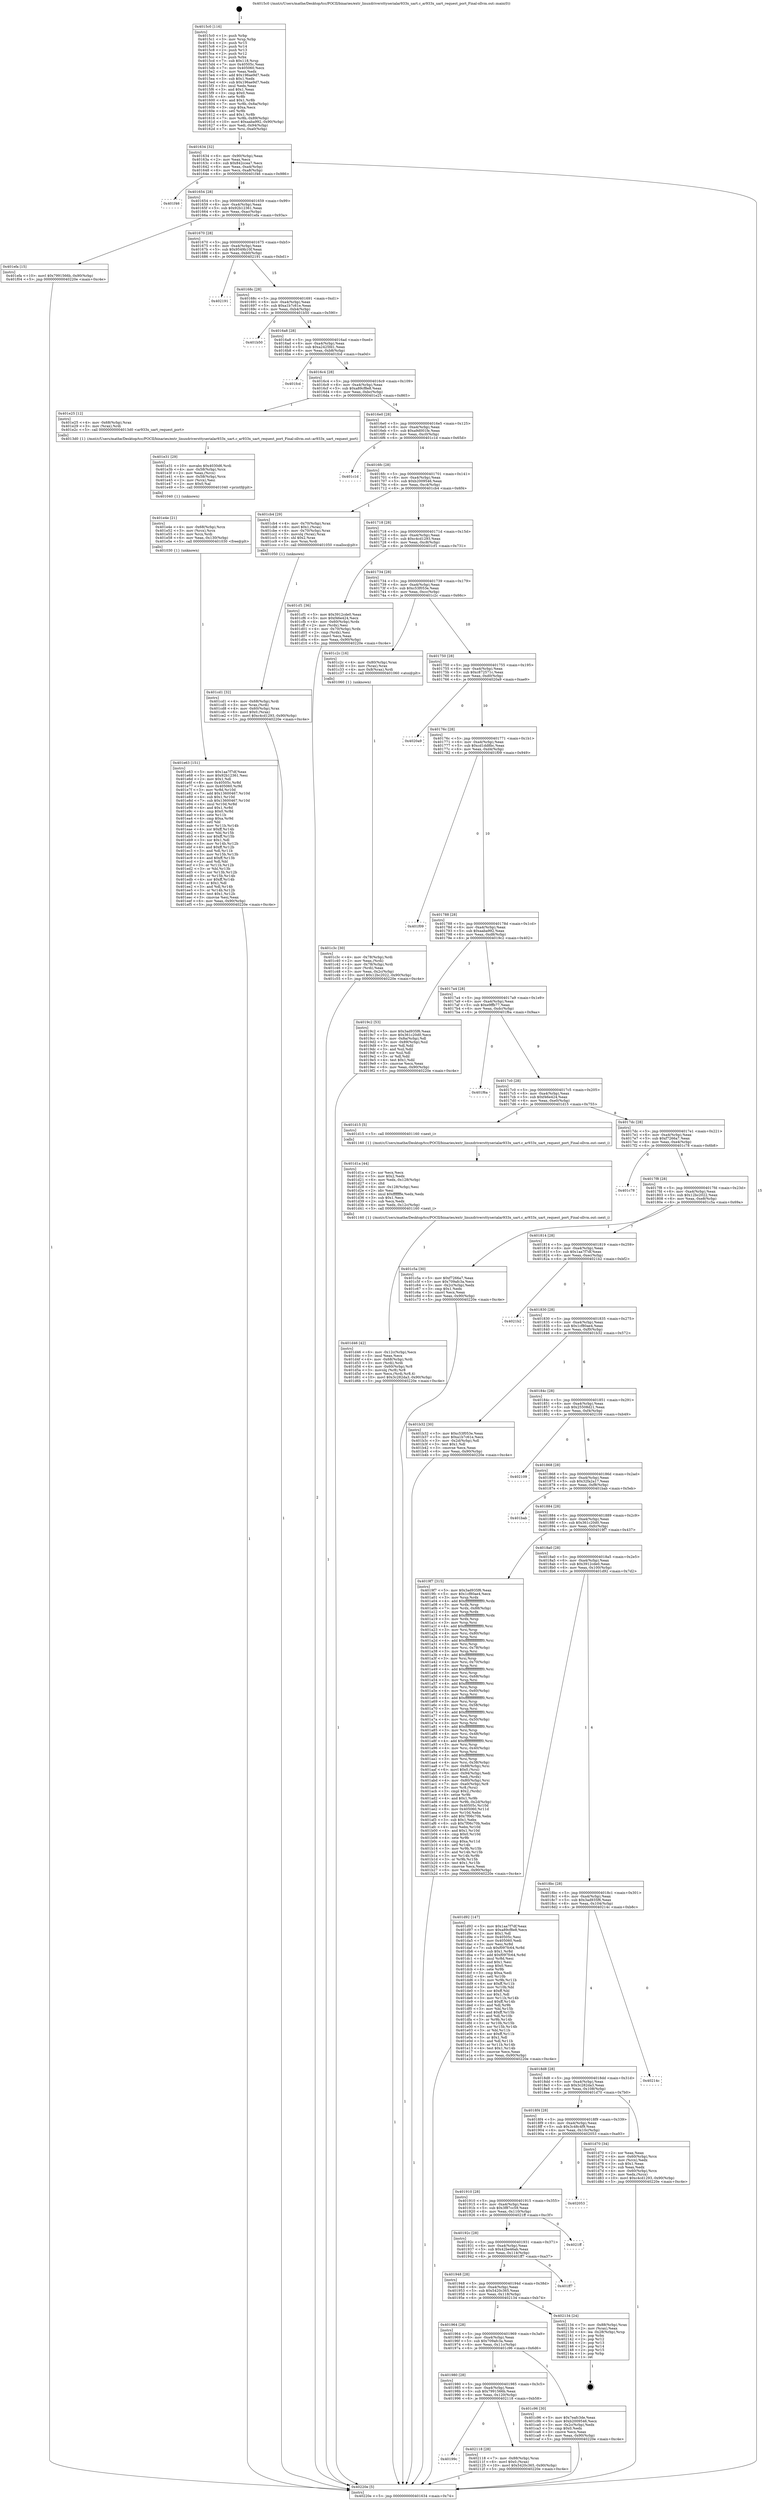 digraph "0x4015c0" {
  label = "0x4015c0 (/mnt/c/Users/mathe/Desktop/tcc/POCII/binaries/extr_linuxdriversttyserialar933x_uart.c_ar933x_uart_request_port_Final-ollvm.out::main(0))"
  labelloc = "t"
  node[shape=record]

  Entry [label="",width=0.3,height=0.3,shape=circle,fillcolor=black,style=filled]
  "0x401634" [label="{
     0x401634 [32]\l
     | [instrs]\l
     &nbsp;&nbsp;0x401634 \<+6\>: mov -0x90(%rbp),%eax\l
     &nbsp;&nbsp;0x40163a \<+2\>: mov %eax,%ecx\l
     &nbsp;&nbsp;0x40163c \<+6\>: sub $0x842ccea7,%ecx\l
     &nbsp;&nbsp;0x401642 \<+6\>: mov %eax,-0xa4(%rbp)\l
     &nbsp;&nbsp;0x401648 \<+6\>: mov %ecx,-0xa8(%rbp)\l
     &nbsp;&nbsp;0x40164e \<+6\>: je 0000000000401f46 \<main+0x986\>\l
  }"]
  "0x401f46" [label="{
     0x401f46\l
  }", style=dashed]
  "0x401654" [label="{
     0x401654 [28]\l
     | [instrs]\l
     &nbsp;&nbsp;0x401654 \<+5\>: jmp 0000000000401659 \<main+0x99\>\l
     &nbsp;&nbsp;0x401659 \<+6\>: mov -0xa4(%rbp),%eax\l
     &nbsp;&nbsp;0x40165f \<+5\>: sub $0x92b12361,%eax\l
     &nbsp;&nbsp;0x401664 \<+6\>: mov %eax,-0xac(%rbp)\l
     &nbsp;&nbsp;0x40166a \<+6\>: je 0000000000401efa \<main+0x93a\>\l
  }"]
  Exit [label="",width=0.3,height=0.3,shape=circle,fillcolor=black,style=filled,peripheries=2]
  "0x401efa" [label="{
     0x401efa [15]\l
     | [instrs]\l
     &nbsp;&nbsp;0x401efa \<+10\>: movl $0x7991566b,-0x90(%rbp)\l
     &nbsp;&nbsp;0x401f04 \<+5\>: jmp 000000000040220e \<main+0xc4e\>\l
  }"]
  "0x401670" [label="{
     0x401670 [28]\l
     | [instrs]\l
     &nbsp;&nbsp;0x401670 \<+5\>: jmp 0000000000401675 \<main+0xb5\>\l
     &nbsp;&nbsp;0x401675 \<+6\>: mov -0xa4(%rbp),%eax\l
     &nbsp;&nbsp;0x40167b \<+5\>: sub $0x9549b10f,%eax\l
     &nbsp;&nbsp;0x401680 \<+6\>: mov %eax,-0xb0(%rbp)\l
     &nbsp;&nbsp;0x401686 \<+6\>: je 0000000000402191 \<main+0xbd1\>\l
  }"]
  "0x40199c" [label="{
     0x40199c\l
  }", style=dashed]
  "0x402191" [label="{
     0x402191\l
  }", style=dashed]
  "0x40168c" [label="{
     0x40168c [28]\l
     | [instrs]\l
     &nbsp;&nbsp;0x40168c \<+5\>: jmp 0000000000401691 \<main+0xd1\>\l
     &nbsp;&nbsp;0x401691 \<+6\>: mov -0xa4(%rbp),%eax\l
     &nbsp;&nbsp;0x401697 \<+5\>: sub $0xa1b7c61e,%eax\l
     &nbsp;&nbsp;0x40169c \<+6\>: mov %eax,-0xb4(%rbp)\l
     &nbsp;&nbsp;0x4016a2 \<+6\>: je 0000000000401b50 \<main+0x590\>\l
  }"]
  "0x402118" [label="{
     0x402118 [28]\l
     | [instrs]\l
     &nbsp;&nbsp;0x402118 \<+7\>: mov -0x88(%rbp),%rax\l
     &nbsp;&nbsp;0x40211f \<+6\>: movl $0x0,(%rax)\l
     &nbsp;&nbsp;0x402125 \<+10\>: movl $0x5420c365,-0x90(%rbp)\l
     &nbsp;&nbsp;0x40212f \<+5\>: jmp 000000000040220e \<main+0xc4e\>\l
  }"]
  "0x401b50" [label="{
     0x401b50\l
  }", style=dashed]
  "0x4016a8" [label="{
     0x4016a8 [28]\l
     | [instrs]\l
     &nbsp;&nbsp;0x4016a8 \<+5\>: jmp 00000000004016ad \<main+0xed\>\l
     &nbsp;&nbsp;0x4016ad \<+6\>: mov -0xa4(%rbp),%eax\l
     &nbsp;&nbsp;0x4016b3 \<+5\>: sub $0xa2425fd1,%eax\l
     &nbsp;&nbsp;0x4016b8 \<+6\>: mov %eax,-0xb8(%rbp)\l
     &nbsp;&nbsp;0x4016be \<+6\>: je 0000000000401fcd \<main+0xa0d\>\l
  }"]
  "0x401e63" [label="{
     0x401e63 [151]\l
     | [instrs]\l
     &nbsp;&nbsp;0x401e63 \<+5\>: mov $0x1aa7f7df,%eax\l
     &nbsp;&nbsp;0x401e68 \<+5\>: mov $0x92b12361,%esi\l
     &nbsp;&nbsp;0x401e6d \<+2\>: mov $0x1,%dl\l
     &nbsp;&nbsp;0x401e6f \<+8\>: mov 0x40505c,%r8d\l
     &nbsp;&nbsp;0x401e77 \<+8\>: mov 0x405060,%r9d\l
     &nbsp;&nbsp;0x401e7f \<+3\>: mov %r8d,%r10d\l
     &nbsp;&nbsp;0x401e82 \<+7\>: add $0x13600467,%r10d\l
     &nbsp;&nbsp;0x401e89 \<+4\>: sub $0x1,%r10d\l
     &nbsp;&nbsp;0x401e8d \<+7\>: sub $0x13600467,%r10d\l
     &nbsp;&nbsp;0x401e94 \<+4\>: imul %r10d,%r8d\l
     &nbsp;&nbsp;0x401e98 \<+4\>: and $0x1,%r8d\l
     &nbsp;&nbsp;0x401e9c \<+4\>: cmp $0x0,%r8d\l
     &nbsp;&nbsp;0x401ea0 \<+4\>: sete %r11b\l
     &nbsp;&nbsp;0x401ea4 \<+4\>: cmp $0xa,%r9d\l
     &nbsp;&nbsp;0x401ea8 \<+3\>: setl %bl\l
     &nbsp;&nbsp;0x401eab \<+3\>: mov %r11b,%r14b\l
     &nbsp;&nbsp;0x401eae \<+4\>: xor $0xff,%r14b\l
     &nbsp;&nbsp;0x401eb2 \<+3\>: mov %bl,%r15b\l
     &nbsp;&nbsp;0x401eb5 \<+4\>: xor $0xff,%r15b\l
     &nbsp;&nbsp;0x401eb9 \<+3\>: xor $0x1,%dl\l
     &nbsp;&nbsp;0x401ebc \<+3\>: mov %r14b,%r12b\l
     &nbsp;&nbsp;0x401ebf \<+4\>: and $0xff,%r12b\l
     &nbsp;&nbsp;0x401ec3 \<+3\>: and %dl,%r11b\l
     &nbsp;&nbsp;0x401ec6 \<+3\>: mov %r15b,%r13b\l
     &nbsp;&nbsp;0x401ec9 \<+4\>: and $0xff,%r13b\l
     &nbsp;&nbsp;0x401ecd \<+2\>: and %dl,%bl\l
     &nbsp;&nbsp;0x401ecf \<+3\>: or %r11b,%r12b\l
     &nbsp;&nbsp;0x401ed2 \<+3\>: or %bl,%r13b\l
     &nbsp;&nbsp;0x401ed5 \<+3\>: xor %r13b,%r12b\l
     &nbsp;&nbsp;0x401ed8 \<+3\>: or %r15b,%r14b\l
     &nbsp;&nbsp;0x401edb \<+4\>: xor $0xff,%r14b\l
     &nbsp;&nbsp;0x401edf \<+3\>: or $0x1,%dl\l
     &nbsp;&nbsp;0x401ee2 \<+3\>: and %dl,%r14b\l
     &nbsp;&nbsp;0x401ee5 \<+3\>: or %r14b,%r12b\l
     &nbsp;&nbsp;0x401ee8 \<+4\>: test $0x1,%r12b\l
     &nbsp;&nbsp;0x401eec \<+3\>: cmovne %esi,%eax\l
     &nbsp;&nbsp;0x401eef \<+6\>: mov %eax,-0x90(%rbp)\l
     &nbsp;&nbsp;0x401ef5 \<+5\>: jmp 000000000040220e \<main+0xc4e\>\l
  }"]
  "0x401fcd" [label="{
     0x401fcd\l
  }", style=dashed]
  "0x4016c4" [label="{
     0x4016c4 [28]\l
     | [instrs]\l
     &nbsp;&nbsp;0x4016c4 \<+5\>: jmp 00000000004016c9 \<main+0x109\>\l
     &nbsp;&nbsp;0x4016c9 \<+6\>: mov -0xa4(%rbp),%eax\l
     &nbsp;&nbsp;0x4016cf \<+5\>: sub $0xa89cf8e8,%eax\l
     &nbsp;&nbsp;0x4016d4 \<+6\>: mov %eax,-0xbc(%rbp)\l
     &nbsp;&nbsp;0x4016da \<+6\>: je 0000000000401e25 \<main+0x865\>\l
  }"]
  "0x401e4e" [label="{
     0x401e4e [21]\l
     | [instrs]\l
     &nbsp;&nbsp;0x401e4e \<+4\>: mov -0x68(%rbp),%rcx\l
     &nbsp;&nbsp;0x401e52 \<+3\>: mov (%rcx),%rcx\l
     &nbsp;&nbsp;0x401e55 \<+3\>: mov %rcx,%rdi\l
     &nbsp;&nbsp;0x401e58 \<+6\>: mov %eax,-0x130(%rbp)\l
     &nbsp;&nbsp;0x401e5e \<+5\>: call 0000000000401030 \<free@plt\>\l
     | [calls]\l
     &nbsp;&nbsp;0x401030 \{1\} (unknown)\l
  }"]
  "0x401e25" [label="{
     0x401e25 [12]\l
     | [instrs]\l
     &nbsp;&nbsp;0x401e25 \<+4\>: mov -0x68(%rbp),%rax\l
     &nbsp;&nbsp;0x401e29 \<+3\>: mov (%rax),%rdi\l
     &nbsp;&nbsp;0x401e2c \<+5\>: call 00000000004013d0 \<ar933x_uart_request_port\>\l
     | [calls]\l
     &nbsp;&nbsp;0x4013d0 \{1\} (/mnt/c/Users/mathe/Desktop/tcc/POCII/binaries/extr_linuxdriversttyserialar933x_uart.c_ar933x_uart_request_port_Final-ollvm.out::ar933x_uart_request_port)\l
  }"]
  "0x4016e0" [label="{
     0x4016e0 [28]\l
     | [instrs]\l
     &nbsp;&nbsp;0x4016e0 \<+5\>: jmp 00000000004016e5 \<main+0x125\>\l
     &nbsp;&nbsp;0x4016e5 \<+6\>: mov -0xa4(%rbp),%eax\l
     &nbsp;&nbsp;0x4016eb \<+5\>: sub $0xa9d001fe,%eax\l
     &nbsp;&nbsp;0x4016f0 \<+6\>: mov %eax,-0xc0(%rbp)\l
     &nbsp;&nbsp;0x4016f6 \<+6\>: je 0000000000401c1d \<main+0x65d\>\l
  }"]
  "0x401e31" [label="{
     0x401e31 [29]\l
     | [instrs]\l
     &nbsp;&nbsp;0x401e31 \<+10\>: movabs $0x4030d6,%rdi\l
     &nbsp;&nbsp;0x401e3b \<+4\>: mov -0x58(%rbp),%rcx\l
     &nbsp;&nbsp;0x401e3f \<+2\>: mov %eax,(%rcx)\l
     &nbsp;&nbsp;0x401e41 \<+4\>: mov -0x58(%rbp),%rcx\l
     &nbsp;&nbsp;0x401e45 \<+2\>: mov (%rcx),%esi\l
     &nbsp;&nbsp;0x401e47 \<+2\>: mov $0x0,%al\l
     &nbsp;&nbsp;0x401e49 \<+5\>: call 0000000000401040 \<printf@plt\>\l
     | [calls]\l
     &nbsp;&nbsp;0x401040 \{1\} (unknown)\l
  }"]
  "0x401c1d" [label="{
     0x401c1d\l
  }", style=dashed]
  "0x4016fc" [label="{
     0x4016fc [28]\l
     | [instrs]\l
     &nbsp;&nbsp;0x4016fc \<+5\>: jmp 0000000000401701 \<main+0x141\>\l
     &nbsp;&nbsp;0x401701 \<+6\>: mov -0xa4(%rbp),%eax\l
     &nbsp;&nbsp;0x401707 \<+5\>: sub $0xb2009546,%eax\l
     &nbsp;&nbsp;0x40170c \<+6\>: mov %eax,-0xc4(%rbp)\l
     &nbsp;&nbsp;0x401712 \<+6\>: je 0000000000401cb4 \<main+0x6f4\>\l
  }"]
  "0x401d46" [label="{
     0x401d46 [42]\l
     | [instrs]\l
     &nbsp;&nbsp;0x401d46 \<+6\>: mov -0x12c(%rbp),%ecx\l
     &nbsp;&nbsp;0x401d4c \<+3\>: imul %eax,%ecx\l
     &nbsp;&nbsp;0x401d4f \<+4\>: mov -0x68(%rbp),%rdi\l
     &nbsp;&nbsp;0x401d53 \<+3\>: mov (%rdi),%rdi\l
     &nbsp;&nbsp;0x401d56 \<+4\>: mov -0x60(%rbp),%r8\l
     &nbsp;&nbsp;0x401d5a \<+3\>: movslq (%r8),%r8\l
     &nbsp;&nbsp;0x401d5d \<+4\>: mov %ecx,(%rdi,%r8,4)\l
     &nbsp;&nbsp;0x401d61 \<+10\>: movl $0x3c282da3,-0x90(%rbp)\l
     &nbsp;&nbsp;0x401d6b \<+5\>: jmp 000000000040220e \<main+0xc4e\>\l
  }"]
  "0x401cb4" [label="{
     0x401cb4 [29]\l
     | [instrs]\l
     &nbsp;&nbsp;0x401cb4 \<+4\>: mov -0x70(%rbp),%rax\l
     &nbsp;&nbsp;0x401cb8 \<+6\>: movl $0x1,(%rax)\l
     &nbsp;&nbsp;0x401cbe \<+4\>: mov -0x70(%rbp),%rax\l
     &nbsp;&nbsp;0x401cc2 \<+3\>: movslq (%rax),%rax\l
     &nbsp;&nbsp;0x401cc5 \<+4\>: shl $0x2,%rax\l
     &nbsp;&nbsp;0x401cc9 \<+3\>: mov %rax,%rdi\l
     &nbsp;&nbsp;0x401ccc \<+5\>: call 0000000000401050 \<malloc@plt\>\l
     | [calls]\l
     &nbsp;&nbsp;0x401050 \{1\} (unknown)\l
  }"]
  "0x401718" [label="{
     0x401718 [28]\l
     | [instrs]\l
     &nbsp;&nbsp;0x401718 \<+5\>: jmp 000000000040171d \<main+0x15d\>\l
     &nbsp;&nbsp;0x40171d \<+6\>: mov -0xa4(%rbp),%eax\l
     &nbsp;&nbsp;0x401723 \<+5\>: sub $0xc4cd1293,%eax\l
     &nbsp;&nbsp;0x401728 \<+6\>: mov %eax,-0xc8(%rbp)\l
     &nbsp;&nbsp;0x40172e \<+6\>: je 0000000000401cf1 \<main+0x731\>\l
  }"]
  "0x401d1a" [label="{
     0x401d1a [44]\l
     | [instrs]\l
     &nbsp;&nbsp;0x401d1a \<+2\>: xor %ecx,%ecx\l
     &nbsp;&nbsp;0x401d1c \<+5\>: mov $0x2,%edx\l
     &nbsp;&nbsp;0x401d21 \<+6\>: mov %edx,-0x128(%rbp)\l
     &nbsp;&nbsp;0x401d27 \<+1\>: cltd\l
     &nbsp;&nbsp;0x401d28 \<+6\>: mov -0x128(%rbp),%esi\l
     &nbsp;&nbsp;0x401d2e \<+2\>: idiv %esi\l
     &nbsp;&nbsp;0x401d30 \<+6\>: imul $0xfffffffe,%edx,%edx\l
     &nbsp;&nbsp;0x401d36 \<+3\>: sub $0x1,%ecx\l
     &nbsp;&nbsp;0x401d39 \<+2\>: sub %ecx,%edx\l
     &nbsp;&nbsp;0x401d3b \<+6\>: mov %edx,-0x12c(%rbp)\l
     &nbsp;&nbsp;0x401d41 \<+5\>: call 0000000000401160 \<next_i\>\l
     | [calls]\l
     &nbsp;&nbsp;0x401160 \{1\} (/mnt/c/Users/mathe/Desktop/tcc/POCII/binaries/extr_linuxdriversttyserialar933x_uart.c_ar933x_uart_request_port_Final-ollvm.out::next_i)\l
  }"]
  "0x401cf1" [label="{
     0x401cf1 [36]\l
     | [instrs]\l
     &nbsp;&nbsp;0x401cf1 \<+5\>: mov $0x3912cde0,%eax\l
     &nbsp;&nbsp;0x401cf6 \<+5\>: mov $0xf46e424,%ecx\l
     &nbsp;&nbsp;0x401cfb \<+4\>: mov -0x60(%rbp),%rdx\l
     &nbsp;&nbsp;0x401cff \<+2\>: mov (%rdx),%esi\l
     &nbsp;&nbsp;0x401d01 \<+4\>: mov -0x70(%rbp),%rdx\l
     &nbsp;&nbsp;0x401d05 \<+2\>: cmp (%rdx),%esi\l
     &nbsp;&nbsp;0x401d07 \<+3\>: cmovl %ecx,%eax\l
     &nbsp;&nbsp;0x401d0a \<+6\>: mov %eax,-0x90(%rbp)\l
     &nbsp;&nbsp;0x401d10 \<+5\>: jmp 000000000040220e \<main+0xc4e\>\l
  }"]
  "0x401734" [label="{
     0x401734 [28]\l
     | [instrs]\l
     &nbsp;&nbsp;0x401734 \<+5\>: jmp 0000000000401739 \<main+0x179\>\l
     &nbsp;&nbsp;0x401739 \<+6\>: mov -0xa4(%rbp),%eax\l
     &nbsp;&nbsp;0x40173f \<+5\>: sub $0xc53f053e,%eax\l
     &nbsp;&nbsp;0x401744 \<+6\>: mov %eax,-0xcc(%rbp)\l
     &nbsp;&nbsp;0x40174a \<+6\>: je 0000000000401c2c \<main+0x66c\>\l
  }"]
  "0x401cd1" [label="{
     0x401cd1 [32]\l
     | [instrs]\l
     &nbsp;&nbsp;0x401cd1 \<+4\>: mov -0x68(%rbp),%rdi\l
     &nbsp;&nbsp;0x401cd5 \<+3\>: mov %rax,(%rdi)\l
     &nbsp;&nbsp;0x401cd8 \<+4\>: mov -0x60(%rbp),%rax\l
     &nbsp;&nbsp;0x401cdc \<+6\>: movl $0x0,(%rax)\l
     &nbsp;&nbsp;0x401ce2 \<+10\>: movl $0xc4cd1293,-0x90(%rbp)\l
     &nbsp;&nbsp;0x401cec \<+5\>: jmp 000000000040220e \<main+0xc4e\>\l
  }"]
  "0x401c2c" [label="{
     0x401c2c [16]\l
     | [instrs]\l
     &nbsp;&nbsp;0x401c2c \<+4\>: mov -0x80(%rbp),%rax\l
     &nbsp;&nbsp;0x401c30 \<+3\>: mov (%rax),%rax\l
     &nbsp;&nbsp;0x401c33 \<+4\>: mov 0x8(%rax),%rdi\l
     &nbsp;&nbsp;0x401c37 \<+5\>: call 0000000000401060 \<atoi@plt\>\l
     | [calls]\l
     &nbsp;&nbsp;0x401060 \{1\} (unknown)\l
  }"]
  "0x401750" [label="{
     0x401750 [28]\l
     | [instrs]\l
     &nbsp;&nbsp;0x401750 \<+5\>: jmp 0000000000401755 \<main+0x195\>\l
     &nbsp;&nbsp;0x401755 \<+6\>: mov -0xa4(%rbp),%eax\l
     &nbsp;&nbsp;0x40175b \<+5\>: sub $0xc872571c,%eax\l
     &nbsp;&nbsp;0x401760 \<+6\>: mov %eax,-0xd0(%rbp)\l
     &nbsp;&nbsp;0x401766 \<+6\>: je 00000000004020a9 \<main+0xae9\>\l
  }"]
  "0x401980" [label="{
     0x401980 [28]\l
     | [instrs]\l
     &nbsp;&nbsp;0x401980 \<+5\>: jmp 0000000000401985 \<main+0x3c5\>\l
     &nbsp;&nbsp;0x401985 \<+6\>: mov -0xa4(%rbp),%eax\l
     &nbsp;&nbsp;0x40198b \<+5\>: sub $0x7991566b,%eax\l
     &nbsp;&nbsp;0x401990 \<+6\>: mov %eax,-0x120(%rbp)\l
     &nbsp;&nbsp;0x401996 \<+6\>: je 0000000000402118 \<main+0xb58\>\l
  }"]
  "0x4020a9" [label="{
     0x4020a9\l
  }", style=dashed]
  "0x40176c" [label="{
     0x40176c [28]\l
     | [instrs]\l
     &nbsp;&nbsp;0x40176c \<+5\>: jmp 0000000000401771 \<main+0x1b1\>\l
     &nbsp;&nbsp;0x401771 \<+6\>: mov -0xa4(%rbp),%eax\l
     &nbsp;&nbsp;0x401777 \<+5\>: sub $0xcd1dd8bc,%eax\l
     &nbsp;&nbsp;0x40177c \<+6\>: mov %eax,-0xd4(%rbp)\l
     &nbsp;&nbsp;0x401782 \<+6\>: je 0000000000401f09 \<main+0x949\>\l
  }"]
  "0x401c96" [label="{
     0x401c96 [30]\l
     | [instrs]\l
     &nbsp;&nbsp;0x401c96 \<+5\>: mov $0x7eafc3de,%eax\l
     &nbsp;&nbsp;0x401c9b \<+5\>: mov $0xb2009546,%ecx\l
     &nbsp;&nbsp;0x401ca0 \<+3\>: mov -0x2c(%rbp),%edx\l
     &nbsp;&nbsp;0x401ca3 \<+3\>: cmp $0x0,%edx\l
     &nbsp;&nbsp;0x401ca6 \<+3\>: cmove %ecx,%eax\l
     &nbsp;&nbsp;0x401ca9 \<+6\>: mov %eax,-0x90(%rbp)\l
     &nbsp;&nbsp;0x401caf \<+5\>: jmp 000000000040220e \<main+0xc4e\>\l
  }"]
  "0x401f09" [label="{
     0x401f09\l
  }", style=dashed]
  "0x401788" [label="{
     0x401788 [28]\l
     | [instrs]\l
     &nbsp;&nbsp;0x401788 \<+5\>: jmp 000000000040178d \<main+0x1cd\>\l
     &nbsp;&nbsp;0x40178d \<+6\>: mov -0xa4(%rbp),%eax\l
     &nbsp;&nbsp;0x401793 \<+5\>: sub $0xaaba992,%eax\l
     &nbsp;&nbsp;0x401798 \<+6\>: mov %eax,-0xd8(%rbp)\l
     &nbsp;&nbsp;0x40179e \<+6\>: je 00000000004019c2 \<main+0x402\>\l
  }"]
  "0x401964" [label="{
     0x401964 [28]\l
     | [instrs]\l
     &nbsp;&nbsp;0x401964 \<+5\>: jmp 0000000000401969 \<main+0x3a9\>\l
     &nbsp;&nbsp;0x401969 \<+6\>: mov -0xa4(%rbp),%eax\l
     &nbsp;&nbsp;0x40196f \<+5\>: sub $0x709afc3a,%eax\l
     &nbsp;&nbsp;0x401974 \<+6\>: mov %eax,-0x11c(%rbp)\l
     &nbsp;&nbsp;0x40197a \<+6\>: je 0000000000401c96 \<main+0x6d6\>\l
  }"]
  "0x4019c2" [label="{
     0x4019c2 [53]\l
     | [instrs]\l
     &nbsp;&nbsp;0x4019c2 \<+5\>: mov $0x3ad935f6,%eax\l
     &nbsp;&nbsp;0x4019c7 \<+5\>: mov $0x361c20d0,%ecx\l
     &nbsp;&nbsp;0x4019cc \<+6\>: mov -0x8a(%rbp),%dl\l
     &nbsp;&nbsp;0x4019d2 \<+7\>: mov -0x89(%rbp),%sil\l
     &nbsp;&nbsp;0x4019d9 \<+3\>: mov %dl,%dil\l
     &nbsp;&nbsp;0x4019dc \<+3\>: and %sil,%dil\l
     &nbsp;&nbsp;0x4019df \<+3\>: xor %sil,%dl\l
     &nbsp;&nbsp;0x4019e2 \<+3\>: or %dl,%dil\l
     &nbsp;&nbsp;0x4019e5 \<+4\>: test $0x1,%dil\l
     &nbsp;&nbsp;0x4019e9 \<+3\>: cmovne %ecx,%eax\l
     &nbsp;&nbsp;0x4019ec \<+6\>: mov %eax,-0x90(%rbp)\l
     &nbsp;&nbsp;0x4019f2 \<+5\>: jmp 000000000040220e \<main+0xc4e\>\l
  }"]
  "0x4017a4" [label="{
     0x4017a4 [28]\l
     | [instrs]\l
     &nbsp;&nbsp;0x4017a4 \<+5\>: jmp 00000000004017a9 \<main+0x1e9\>\l
     &nbsp;&nbsp;0x4017a9 \<+6\>: mov -0xa4(%rbp),%eax\l
     &nbsp;&nbsp;0x4017af \<+5\>: sub $0xe9ffb77,%eax\l
     &nbsp;&nbsp;0x4017b4 \<+6\>: mov %eax,-0xdc(%rbp)\l
     &nbsp;&nbsp;0x4017ba \<+6\>: je 0000000000401f6a \<main+0x9aa\>\l
  }"]
  "0x40220e" [label="{
     0x40220e [5]\l
     | [instrs]\l
     &nbsp;&nbsp;0x40220e \<+5\>: jmp 0000000000401634 \<main+0x74\>\l
  }"]
  "0x4015c0" [label="{
     0x4015c0 [116]\l
     | [instrs]\l
     &nbsp;&nbsp;0x4015c0 \<+1\>: push %rbp\l
     &nbsp;&nbsp;0x4015c1 \<+3\>: mov %rsp,%rbp\l
     &nbsp;&nbsp;0x4015c4 \<+2\>: push %r15\l
     &nbsp;&nbsp;0x4015c6 \<+2\>: push %r14\l
     &nbsp;&nbsp;0x4015c8 \<+2\>: push %r13\l
     &nbsp;&nbsp;0x4015ca \<+2\>: push %r12\l
     &nbsp;&nbsp;0x4015cc \<+1\>: push %rbx\l
     &nbsp;&nbsp;0x4015cd \<+7\>: sub $0x118,%rsp\l
     &nbsp;&nbsp;0x4015d4 \<+7\>: mov 0x40505c,%eax\l
     &nbsp;&nbsp;0x4015db \<+7\>: mov 0x405060,%ecx\l
     &nbsp;&nbsp;0x4015e2 \<+2\>: mov %eax,%edx\l
     &nbsp;&nbsp;0x4015e4 \<+6\>: add $0x196ae9d7,%edx\l
     &nbsp;&nbsp;0x4015ea \<+3\>: sub $0x1,%edx\l
     &nbsp;&nbsp;0x4015ed \<+6\>: sub $0x196ae9d7,%edx\l
     &nbsp;&nbsp;0x4015f3 \<+3\>: imul %edx,%eax\l
     &nbsp;&nbsp;0x4015f6 \<+3\>: and $0x1,%eax\l
     &nbsp;&nbsp;0x4015f9 \<+3\>: cmp $0x0,%eax\l
     &nbsp;&nbsp;0x4015fc \<+4\>: sete %r8b\l
     &nbsp;&nbsp;0x401600 \<+4\>: and $0x1,%r8b\l
     &nbsp;&nbsp;0x401604 \<+7\>: mov %r8b,-0x8a(%rbp)\l
     &nbsp;&nbsp;0x40160b \<+3\>: cmp $0xa,%ecx\l
     &nbsp;&nbsp;0x40160e \<+4\>: setl %r8b\l
     &nbsp;&nbsp;0x401612 \<+4\>: and $0x1,%r8b\l
     &nbsp;&nbsp;0x401616 \<+7\>: mov %r8b,-0x89(%rbp)\l
     &nbsp;&nbsp;0x40161d \<+10\>: movl $0xaaba992,-0x90(%rbp)\l
     &nbsp;&nbsp;0x401627 \<+6\>: mov %edi,-0x94(%rbp)\l
     &nbsp;&nbsp;0x40162d \<+7\>: mov %rsi,-0xa0(%rbp)\l
  }"]
  "0x402134" [label="{
     0x402134 [24]\l
     | [instrs]\l
     &nbsp;&nbsp;0x402134 \<+7\>: mov -0x88(%rbp),%rax\l
     &nbsp;&nbsp;0x40213b \<+2\>: mov (%rax),%eax\l
     &nbsp;&nbsp;0x40213d \<+4\>: lea -0x28(%rbp),%rsp\l
     &nbsp;&nbsp;0x402141 \<+1\>: pop %rbx\l
     &nbsp;&nbsp;0x402142 \<+2\>: pop %r12\l
     &nbsp;&nbsp;0x402144 \<+2\>: pop %r13\l
     &nbsp;&nbsp;0x402146 \<+2\>: pop %r14\l
     &nbsp;&nbsp;0x402148 \<+2\>: pop %r15\l
     &nbsp;&nbsp;0x40214a \<+1\>: pop %rbp\l
     &nbsp;&nbsp;0x40214b \<+1\>: ret\l
  }"]
  "0x401f6a" [label="{
     0x401f6a\l
  }", style=dashed]
  "0x4017c0" [label="{
     0x4017c0 [28]\l
     | [instrs]\l
     &nbsp;&nbsp;0x4017c0 \<+5\>: jmp 00000000004017c5 \<main+0x205\>\l
     &nbsp;&nbsp;0x4017c5 \<+6\>: mov -0xa4(%rbp),%eax\l
     &nbsp;&nbsp;0x4017cb \<+5\>: sub $0xf46e424,%eax\l
     &nbsp;&nbsp;0x4017d0 \<+6\>: mov %eax,-0xe0(%rbp)\l
     &nbsp;&nbsp;0x4017d6 \<+6\>: je 0000000000401d15 \<main+0x755\>\l
  }"]
  "0x401948" [label="{
     0x401948 [28]\l
     | [instrs]\l
     &nbsp;&nbsp;0x401948 \<+5\>: jmp 000000000040194d \<main+0x38d\>\l
     &nbsp;&nbsp;0x40194d \<+6\>: mov -0xa4(%rbp),%eax\l
     &nbsp;&nbsp;0x401953 \<+5\>: sub $0x5420c365,%eax\l
     &nbsp;&nbsp;0x401958 \<+6\>: mov %eax,-0x118(%rbp)\l
     &nbsp;&nbsp;0x40195e \<+6\>: je 0000000000402134 \<main+0xb74\>\l
  }"]
  "0x401d15" [label="{
     0x401d15 [5]\l
     | [instrs]\l
     &nbsp;&nbsp;0x401d15 \<+5\>: call 0000000000401160 \<next_i\>\l
     | [calls]\l
     &nbsp;&nbsp;0x401160 \{1\} (/mnt/c/Users/mathe/Desktop/tcc/POCII/binaries/extr_linuxdriversttyserialar933x_uart.c_ar933x_uart_request_port_Final-ollvm.out::next_i)\l
  }"]
  "0x4017dc" [label="{
     0x4017dc [28]\l
     | [instrs]\l
     &nbsp;&nbsp;0x4017dc \<+5\>: jmp 00000000004017e1 \<main+0x221\>\l
     &nbsp;&nbsp;0x4017e1 \<+6\>: mov -0xa4(%rbp),%eax\l
     &nbsp;&nbsp;0x4017e7 \<+5\>: sub $0xf7266a7,%eax\l
     &nbsp;&nbsp;0x4017ec \<+6\>: mov %eax,-0xe4(%rbp)\l
     &nbsp;&nbsp;0x4017f2 \<+6\>: je 0000000000401c78 \<main+0x6b8\>\l
  }"]
  "0x401ff7" [label="{
     0x401ff7\l
  }", style=dashed]
  "0x401c78" [label="{
     0x401c78\l
  }", style=dashed]
  "0x4017f8" [label="{
     0x4017f8 [28]\l
     | [instrs]\l
     &nbsp;&nbsp;0x4017f8 \<+5\>: jmp 00000000004017fd \<main+0x23d\>\l
     &nbsp;&nbsp;0x4017fd \<+6\>: mov -0xa4(%rbp),%eax\l
     &nbsp;&nbsp;0x401803 \<+5\>: sub $0x12bc2022,%eax\l
     &nbsp;&nbsp;0x401808 \<+6\>: mov %eax,-0xe8(%rbp)\l
     &nbsp;&nbsp;0x40180e \<+6\>: je 0000000000401c5a \<main+0x69a\>\l
  }"]
  "0x40192c" [label="{
     0x40192c [28]\l
     | [instrs]\l
     &nbsp;&nbsp;0x40192c \<+5\>: jmp 0000000000401931 \<main+0x371\>\l
     &nbsp;&nbsp;0x401931 \<+6\>: mov -0xa4(%rbp),%eax\l
     &nbsp;&nbsp;0x401937 \<+5\>: sub $0x42be46ab,%eax\l
     &nbsp;&nbsp;0x40193c \<+6\>: mov %eax,-0x114(%rbp)\l
     &nbsp;&nbsp;0x401942 \<+6\>: je 0000000000401ff7 \<main+0xa37\>\l
  }"]
  "0x401c5a" [label="{
     0x401c5a [30]\l
     | [instrs]\l
     &nbsp;&nbsp;0x401c5a \<+5\>: mov $0xf7266a7,%eax\l
     &nbsp;&nbsp;0x401c5f \<+5\>: mov $0x709afc3a,%ecx\l
     &nbsp;&nbsp;0x401c64 \<+3\>: mov -0x2c(%rbp),%edx\l
     &nbsp;&nbsp;0x401c67 \<+3\>: cmp $0x1,%edx\l
     &nbsp;&nbsp;0x401c6a \<+3\>: cmovl %ecx,%eax\l
     &nbsp;&nbsp;0x401c6d \<+6\>: mov %eax,-0x90(%rbp)\l
     &nbsp;&nbsp;0x401c73 \<+5\>: jmp 000000000040220e \<main+0xc4e\>\l
  }"]
  "0x401814" [label="{
     0x401814 [28]\l
     | [instrs]\l
     &nbsp;&nbsp;0x401814 \<+5\>: jmp 0000000000401819 \<main+0x259\>\l
     &nbsp;&nbsp;0x401819 \<+6\>: mov -0xa4(%rbp),%eax\l
     &nbsp;&nbsp;0x40181f \<+5\>: sub $0x1aa7f7df,%eax\l
     &nbsp;&nbsp;0x401824 \<+6\>: mov %eax,-0xec(%rbp)\l
     &nbsp;&nbsp;0x40182a \<+6\>: je 00000000004021b2 \<main+0xbf2\>\l
  }"]
  "0x4021ff" [label="{
     0x4021ff\l
  }", style=dashed]
  "0x4021b2" [label="{
     0x4021b2\l
  }", style=dashed]
  "0x401830" [label="{
     0x401830 [28]\l
     | [instrs]\l
     &nbsp;&nbsp;0x401830 \<+5\>: jmp 0000000000401835 \<main+0x275\>\l
     &nbsp;&nbsp;0x401835 \<+6\>: mov -0xa4(%rbp),%eax\l
     &nbsp;&nbsp;0x40183b \<+5\>: sub $0x1cf80ae4,%eax\l
     &nbsp;&nbsp;0x401840 \<+6\>: mov %eax,-0xf0(%rbp)\l
     &nbsp;&nbsp;0x401846 \<+6\>: je 0000000000401b32 \<main+0x572\>\l
  }"]
  "0x401910" [label="{
     0x401910 [28]\l
     | [instrs]\l
     &nbsp;&nbsp;0x401910 \<+5\>: jmp 0000000000401915 \<main+0x355\>\l
     &nbsp;&nbsp;0x401915 \<+6\>: mov -0xa4(%rbp),%eax\l
     &nbsp;&nbsp;0x40191b \<+5\>: sub $0x3f87cc59,%eax\l
     &nbsp;&nbsp;0x401920 \<+6\>: mov %eax,-0x110(%rbp)\l
     &nbsp;&nbsp;0x401926 \<+6\>: je 00000000004021ff \<main+0xc3f\>\l
  }"]
  "0x401b32" [label="{
     0x401b32 [30]\l
     | [instrs]\l
     &nbsp;&nbsp;0x401b32 \<+5\>: mov $0xc53f053e,%eax\l
     &nbsp;&nbsp;0x401b37 \<+5\>: mov $0xa1b7c61e,%ecx\l
     &nbsp;&nbsp;0x401b3c \<+3\>: mov -0x2d(%rbp),%dl\l
     &nbsp;&nbsp;0x401b3f \<+3\>: test $0x1,%dl\l
     &nbsp;&nbsp;0x401b42 \<+3\>: cmovne %ecx,%eax\l
     &nbsp;&nbsp;0x401b45 \<+6\>: mov %eax,-0x90(%rbp)\l
     &nbsp;&nbsp;0x401b4b \<+5\>: jmp 000000000040220e \<main+0xc4e\>\l
  }"]
  "0x40184c" [label="{
     0x40184c [28]\l
     | [instrs]\l
     &nbsp;&nbsp;0x40184c \<+5\>: jmp 0000000000401851 \<main+0x291\>\l
     &nbsp;&nbsp;0x401851 \<+6\>: mov -0xa4(%rbp),%eax\l
     &nbsp;&nbsp;0x401857 \<+5\>: sub $0x25508d21,%eax\l
     &nbsp;&nbsp;0x40185c \<+6\>: mov %eax,-0xf4(%rbp)\l
     &nbsp;&nbsp;0x401862 \<+6\>: je 0000000000402109 \<main+0xb49\>\l
  }"]
  "0x402053" [label="{
     0x402053\l
  }", style=dashed]
  "0x402109" [label="{
     0x402109\l
  }", style=dashed]
  "0x401868" [label="{
     0x401868 [28]\l
     | [instrs]\l
     &nbsp;&nbsp;0x401868 \<+5\>: jmp 000000000040186d \<main+0x2ad\>\l
     &nbsp;&nbsp;0x40186d \<+6\>: mov -0xa4(%rbp),%eax\l
     &nbsp;&nbsp;0x401873 \<+5\>: sub $0x32fa2a17,%eax\l
     &nbsp;&nbsp;0x401878 \<+6\>: mov %eax,-0xf8(%rbp)\l
     &nbsp;&nbsp;0x40187e \<+6\>: je 0000000000401bab \<main+0x5eb\>\l
  }"]
  "0x4018f4" [label="{
     0x4018f4 [28]\l
     | [instrs]\l
     &nbsp;&nbsp;0x4018f4 \<+5\>: jmp 00000000004018f9 \<main+0x339\>\l
     &nbsp;&nbsp;0x4018f9 \<+6\>: mov -0xa4(%rbp),%eax\l
     &nbsp;&nbsp;0x4018ff \<+5\>: sub $0x3c48c4f9,%eax\l
     &nbsp;&nbsp;0x401904 \<+6\>: mov %eax,-0x10c(%rbp)\l
     &nbsp;&nbsp;0x40190a \<+6\>: je 0000000000402053 \<main+0xa93\>\l
  }"]
  "0x401bab" [label="{
     0x401bab\l
  }", style=dashed]
  "0x401884" [label="{
     0x401884 [28]\l
     | [instrs]\l
     &nbsp;&nbsp;0x401884 \<+5\>: jmp 0000000000401889 \<main+0x2c9\>\l
     &nbsp;&nbsp;0x401889 \<+6\>: mov -0xa4(%rbp),%eax\l
     &nbsp;&nbsp;0x40188f \<+5\>: sub $0x361c20d0,%eax\l
     &nbsp;&nbsp;0x401894 \<+6\>: mov %eax,-0xfc(%rbp)\l
     &nbsp;&nbsp;0x40189a \<+6\>: je 00000000004019f7 \<main+0x437\>\l
  }"]
  "0x401d70" [label="{
     0x401d70 [34]\l
     | [instrs]\l
     &nbsp;&nbsp;0x401d70 \<+2\>: xor %eax,%eax\l
     &nbsp;&nbsp;0x401d72 \<+4\>: mov -0x60(%rbp),%rcx\l
     &nbsp;&nbsp;0x401d76 \<+2\>: mov (%rcx),%edx\l
     &nbsp;&nbsp;0x401d78 \<+3\>: sub $0x1,%eax\l
     &nbsp;&nbsp;0x401d7b \<+2\>: sub %eax,%edx\l
     &nbsp;&nbsp;0x401d7d \<+4\>: mov -0x60(%rbp),%rcx\l
     &nbsp;&nbsp;0x401d81 \<+2\>: mov %edx,(%rcx)\l
     &nbsp;&nbsp;0x401d83 \<+10\>: movl $0xc4cd1293,-0x90(%rbp)\l
     &nbsp;&nbsp;0x401d8d \<+5\>: jmp 000000000040220e \<main+0xc4e\>\l
  }"]
  "0x4019f7" [label="{
     0x4019f7 [315]\l
     | [instrs]\l
     &nbsp;&nbsp;0x4019f7 \<+5\>: mov $0x3ad935f6,%eax\l
     &nbsp;&nbsp;0x4019fc \<+5\>: mov $0x1cf80ae4,%ecx\l
     &nbsp;&nbsp;0x401a01 \<+3\>: mov %rsp,%rdx\l
     &nbsp;&nbsp;0x401a04 \<+4\>: add $0xfffffffffffffff0,%rdx\l
     &nbsp;&nbsp;0x401a08 \<+3\>: mov %rdx,%rsp\l
     &nbsp;&nbsp;0x401a0b \<+7\>: mov %rdx,-0x88(%rbp)\l
     &nbsp;&nbsp;0x401a12 \<+3\>: mov %rsp,%rdx\l
     &nbsp;&nbsp;0x401a15 \<+4\>: add $0xfffffffffffffff0,%rdx\l
     &nbsp;&nbsp;0x401a19 \<+3\>: mov %rdx,%rsp\l
     &nbsp;&nbsp;0x401a1c \<+3\>: mov %rsp,%rsi\l
     &nbsp;&nbsp;0x401a1f \<+4\>: add $0xfffffffffffffff0,%rsi\l
     &nbsp;&nbsp;0x401a23 \<+3\>: mov %rsi,%rsp\l
     &nbsp;&nbsp;0x401a26 \<+4\>: mov %rsi,-0x80(%rbp)\l
     &nbsp;&nbsp;0x401a2a \<+3\>: mov %rsp,%rsi\l
     &nbsp;&nbsp;0x401a2d \<+4\>: add $0xfffffffffffffff0,%rsi\l
     &nbsp;&nbsp;0x401a31 \<+3\>: mov %rsi,%rsp\l
     &nbsp;&nbsp;0x401a34 \<+4\>: mov %rsi,-0x78(%rbp)\l
     &nbsp;&nbsp;0x401a38 \<+3\>: mov %rsp,%rsi\l
     &nbsp;&nbsp;0x401a3b \<+4\>: add $0xfffffffffffffff0,%rsi\l
     &nbsp;&nbsp;0x401a3f \<+3\>: mov %rsi,%rsp\l
     &nbsp;&nbsp;0x401a42 \<+4\>: mov %rsi,-0x70(%rbp)\l
     &nbsp;&nbsp;0x401a46 \<+3\>: mov %rsp,%rsi\l
     &nbsp;&nbsp;0x401a49 \<+4\>: add $0xfffffffffffffff0,%rsi\l
     &nbsp;&nbsp;0x401a4d \<+3\>: mov %rsi,%rsp\l
     &nbsp;&nbsp;0x401a50 \<+4\>: mov %rsi,-0x68(%rbp)\l
     &nbsp;&nbsp;0x401a54 \<+3\>: mov %rsp,%rsi\l
     &nbsp;&nbsp;0x401a57 \<+4\>: add $0xfffffffffffffff0,%rsi\l
     &nbsp;&nbsp;0x401a5b \<+3\>: mov %rsi,%rsp\l
     &nbsp;&nbsp;0x401a5e \<+4\>: mov %rsi,-0x60(%rbp)\l
     &nbsp;&nbsp;0x401a62 \<+3\>: mov %rsp,%rsi\l
     &nbsp;&nbsp;0x401a65 \<+4\>: add $0xfffffffffffffff0,%rsi\l
     &nbsp;&nbsp;0x401a69 \<+3\>: mov %rsi,%rsp\l
     &nbsp;&nbsp;0x401a6c \<+4\>: mov %rsi,-0x58(%rbp)\l
     &nbsp;&nbsp;0x401a70 \<+3\>: mov %rsp,%rsi\l
     &nbsp;&nbsp;0x401a73 \<+4\>: add $0xfffffffffffffff0,%rsi\l
     &nbsp;&nbsp;0x401a77 \<+3\>: mov %rsi,%rsp\l
     &nbsp;&nbsp;0x401a7a \<+4\>: mov %rsi,-0x50(%rbp)\l
     &nbsp;&nbsp;0x401a7e \<+3\>: mov %rsp,%rsi\l
     &nbsp;&nbsp;0x401a81 \<+4\>: add $0xfffffffffffffff0,%rsi\l
     &nbsp;&nbsp;0x401a85 \<+3\>: mov %rsi,%rsp\l
     &nbsp;&nbsp;0x401a88 \<+4\>: mov %rsi,-0x48(%rbp)\l
     &nbsp;&nbsp;0x401a8c \<+3\>: mov %rsp,%rsi\l
     &nbsp;&nbsp;0x401a8f \<+4\>: add $0xfffffffffffffff0,%rsi\l
     &nbsp;&nbsp;0x401a93 \<+3\>: mov %rsi,%rsp\l
     &nbsp;&nbsp;0x401a96 \<+4\>: mov %rsi,-0x40(%rbp)\l
     &nbsp;&nbsp;0x401a9a \<+3\>: mov %rsp,%rsi\l
     &nbsp;&nbsp;0x401a9d \<+4\>: add $0xfffffffffffffff0,%rsi\l
     &nbsp;&nbsp;0x401aa1 \<+3\>: mov %rsi,%rsp\l
     &nbsp;&nbsp;0x401aa4 \<+4\>: mov %rsi,-0x38(%rbp)\l
     &nbsp;&nbsp;0x401aa8 \<+7\>: mov -0x88(%rbp),%rsi\l
     &nbsp;&nbsp;0x401aaf \<+6\>: movl $0x0,(%rsi)\l
     &nbsp;&nbsp;0x401ab5 \<+6\>: mov -0x94(%rbp),%edi\l
     &nbsp;&nbsp;0x401abb \<+2\>: mov %edi,(%rdx)\l
     &nbsp;&nbsp;0x401abd \<+4\>: mov -0x80(%rbp),%rsi\l
     &nbsp;&nbsp;0x401ac1 \<+7\>: mov -0xa0(%rbp),%r8\l
     &nbsp;&nbsp;0x401ac8 \<+3\>: mov %r8,(%rsi)\l
     &nbsp;&nbsp;0x401acb \<+3\>: cmpl $0x2,(%rdx)\l
     &nbsp;&nbsp;0x401ace \<+4\>: setne %r9b\l
     &nbsp;&nbsp;0x401ad2 \<+4\>: and $0x1,%r9b\l
     &nbsp;&nbsp;0x401ad6 \<+4\>: mov %r9b,-0x2d(%rbp)\l
     &nbsp;&nbsp;0x401ada \<+8\>: mov 0x40505c,%r10d\l
     &nbsp;&nbsp;0x401ae2 \<+8\>: mov 0x405060,%r11d\l
     &nbsp;&nbsp;0x401aea \<+3\>: mov %r10d,%ebx\l
     &nbsp;&nbsp;0x401aed \<+6\>: add $0x7f06c70b,%ebx\l
     &nbsp;&nbsp;0x401af3 \<+3\>: sub $0x1,%ebx\l
     &nbsp;&nbsp;0x401af6 \<+6\>: sub $0x7f06c70b,%ebx\l
     &nbsp;&nbsp;0x401afc \<+4\>: imul %ebx,%r10d\l
     &nbsp;&nbsp;0x401b00 \<+4\>: and $0x1,%r10d\l
     &nbsp;&nbsp;0x401b04 \<+4\>: cmp $0x0,%r10d\l
     &nbsp;&nbsp;0x401b08 \<+4\>: sete %r9b\l
     &nbsp;&nbsp;0x401b0c \<+4\>: cmp $0xa,%r11d\l
     &nbsp;&nbsp;0x401b10 \<+4\>: setl %r14b\l
     &nbsp;&nbsp;0x401b14 \<+3\>: mov %r9b,%r15b\l
     &nbsp;&nbsp;0x401b17 \<+3\>: and %r14b,%r15b\l
     &nbsp;&nbsp;0x401b1a \<+3\>: xor %r14b,%r9b\l
     &nbsp;&nbsp;0x401b1d \<+3\>: or %r9b,%r15b\l
     &nbsp;&nbsp;0x401b20 \<+4\>: test $0x1,%r15b\l
     &nbsp;&nbsp;0x401b24 \<+3\>: cmovne %ecx,%eax\l
     &nbsp;&nbsp;0x401b27 \<+6\>: mov %eax,-0x90(%rbp)\l
     &nbsp;&nbsp;0x401b2d \<+5\>: jmp 000000000040220e \<main+0xc4e\>\l
  }"]
  "0x4018a0" [label="{
     0x4018a0 [28]\l
     | [instrs]\l
     &nbsp;&nbsp;0x4018a0 \<+5\>: jmp 00000000004018a5 \<main+0x2e5\>\l
     &nbsp;&nbsp;0x4018a5 \<+6\>: mov -0xa4(%rbp),%eax\l
     &nbsp;&nbsp;0x4018ab \<+5\>: sub $0x3912cde0,%eax\l
     &nbsp;&nbsp;0x4018b0 \<+6\>: mov %eax,-0x100(%rbp)\l
     &nbsp;&nbsp;0x4018b6 \<+6\>: je 0000000000401d92 \<main+0x7d2\>\l
  }"]
  "0x4018d8" [label="{
     0x4018d8 [28]\l
     | [instrs]\l
     &nbsp;&nbsp;0x4018d8 \<+5\>: jmp 00000000004018dd \<main+0x31d\>\l
     &nbsp;&nbsp;0x4018dd \<+6\>: mov -0xa4(%rbp),%eax\l
     &nbsp;&nbsp;0x4018e3 \<+5\>: sub $0x3c282da3,%eax\l
     &nbsp;&nbsp;0x4018e8 \<+6\>: mov %eax,-0x108(%rbp)\l
     &nbsp;&nbsp;0x4018ee \<+6\>: je 0000000000401d70 \<main+0x7b0\>\l
  }"]
  "0x401c3c" [label="{
     0x401c3c [30]\l
     | [instrs]\l
     &nbsp;&nbsp;0x401c3c \<+4\>: mov -0x78(%rbp),%rdi\l
     &nbsp;&nbsp;0x401c40 \<+2\>: mov %eax,(%rdi)\l
     &nbsp;&nbsp;0x401c42 \<+4\>: mov -0x78(%rbp),%rdi\l
     &nbsp;&nbsp;0x401c46 \<+2\>: mov (%rdi),%eax\l
     &nbsp;&nbsp;0x401c48 \<+3\>: mov %eax,-0x2c(%rbp)\l
     &nbsp;&nbsp;0x401c4b \<+10\>: movl $0x12bc2022,-0x90(%rbp)\l
     &nbsp;&nbsp;0x401c55 \<+5\>: jmp 000000000040220e \<main+0xc4e\>\l
  }"]
  "0x40214c" [label="{
     0x40214c\l
  }", style=dashed]
  "0x401d92" [label="{
     0x401d92 [147]\l
     | [instrs]\l
     &nbsp;&nbsp;0x401d92 \<+5\>: mov $0x1aa7f7df,%eax\l
     &nbsp;&nbsp;0x401d97 \<+5\>: mov $0xa89cf8e8,%ecx\l
     &nbsp;&nbsp;0x401d9c \<+2\>: mov $0x1,%dl\l
     &nbsp;&nbsp;0x401d9e \<+7\>: mov 0x40505c,%esi\l
     &nbsp;&nbsp;0x401da5 \<+7\>: mov 0x405060,%edi\l
     &nbsp;&nbsp;0x401dac \<+3\>: mov %esi,%r8d\l
     &nbsp;&nbsp;0x401daf \<+7\>: sub $0xf097fc64,%r8d\l
     &nbsp;&nbsp;0x401db6 \<+4\>: sub $0x1,%r8d\l
     &nbsp;&nbsp;0x401dba \<+7\>: add $0xf097fc64,%r8d\l
     &nbsp;&nbsp;0x401dc1 \<+4\>: imul %r8d,%esi\l
     &nbsp;&nbsp;0x401dc5 \<+3\>: and $0x1,%esi\l
     &nbsp;&nbsp;0x401dc8 \<+3\>: cmp $0x0,%esi\l
     &nbsp;&nbsp;0x401dcb \<+4\>: sete %r9b\l
     &nbsp;&nbsp;0x401dcf \<+3\>: cmp $0xa,%edi\l
     &nbsp;&nbsp;0x401dd2 \<+4\>: setl %r10b\l
     &nbsp;&nbsp;0x401dd6 \<+3\>: mov %r9b,%r11b\l
     &nbsp;&nbsp;0x401dd9 \<+4\>: xor $0xff,%r11b\l
     &nbsp;&nbsp;0x401ddd \<+3\>: mov %r10b,%bl\l
     &nbsp;&nbsp;0x401de0 \<+3\>: xor $0xff,%bl\l
     &nbsp;&nbsp;0x401de3 \<+3\>: xor $0x1,%dl\l
     &nbsp;&nbsp;0x401de6 \<+3\>: mov %r11b,%r14b\l
     &nbsp;&nbsp;0x401de9 \<+4\>: and $0xff,%r14b\l
     &nbsp;&nbsp;0x401ded \<+3\>: and %dl,%r9b\l
     &nbsp;&nbsp;0x401df0 \<+3\>: mov %bl,%r15b\l
     &nbsp;&nbsp;0x401df3 \<+4\>: and $0xff,%r15b\l
     &nbsp;&nbsp;0x401df7 \<+3\>: and %dl,%r10b\l
     &nbsp;&nbsp;0x401dfa \<+3\>: or %r9b,%r14b\l
     &nbsp;&nbsp;0x401dfd \<+3\>: or %r10b,%r15b\l
     &nbsp;&nbsp;0x401e00 \<+3\>: xor %r15b,%r14b\l
     &nbsp;&nbsp;0x401e03 \<+3\>: or %bl,%r11b\l
     &nbsp;&nbsp;0x401e06 \<+4\>: xor $0xff,%r11b\l
     &nbsp;&nbsp;0x401e0a \<+3\>: or $0x1,%dl\l
     &nbsp;&nbsp;0x401e0d \<+3\>: and %dl,%r11b\l
     &nbsp;&nbsp;0x401e10 \<+3\>: or %r11b,%r14b\l
     &nbsp;&nbsp;0x401e13 \<+4\>: test $0x1,%r14b\l
     &nbsp;&nbsp;0x401e17 \<+3\>: cmovne %ecx,%eax\l
     &nbsp;&nbsp;0x401e1a \<+6\>: mov %eax,-0x90(%rbp)\l
     &nbsp;&nbsp;0x401e20 \<+5\>: jmp 000000000040220e \<main+0xc4e\>\l
  }"]
  "0x4018bc" [label="{
     0x4018bc [28]\l
     | [instrs]\l
     &nbsp;&nbsp;0x4018bc \<+5\>: jmp 00000000004018c1 \<main+0x301\>\l
     &nbsp;&nbsp;0x4018c1 \<+6\>: mov -0xa4(%rbp),%eax\l
     &nbsp;&nbsp;0x4018c7 \<+5\>: sub $0x3ad935f6,%eax\l
     &nbsp;&nbsp;0x4018cc \<+6\>: mov %eax,-0x104(%rbp)\l
     &nbsp;&nbsp;0x4018d2 \<+6\>: je 000000000040214c \<main+0xb8c\>\l
  }"]
  Entry -> "0x4015c0" [label=" 1"]
  "0x401634" -> "0x401f46" [label=" 0"]
  "0x401634" -> "0x401654" [label=" 16"]
  "0x402134" -> Exit [label=" 1"]
  "0x401654" -> "0x401efa" [label=" 1"]
  "0x401654" -> "0x401670" [label=" 15"]
  "0x402118" -> "0x40220e" [label=" 1"]
  "0x401670" -> "0x402191" [label=" 0"]
  "0x401670" -> "0x40168c" [label=" 15"]
  "0x401980" -> "0x40199c" [label=" 0"]
  "0x40168c" -> "0x401b50" [label=" 0"]
  "0x40168c" -> "0x4016a8" [label=" 15"]
  "0x401980" -> "0x402118" [label=" 1"]
  "0x4016a8" -> "0x401fcd" [label=" 0"]
  "0x4016a8" -> "0x4016c4" [label=" 15"]
  "0x401efa" -> "0x40220e" [label=" 1"]
  "0x4016c4" -> "0x401e25" [label=" 1"]
  "0x4016c4" -> "0x4016e0" [label=" 14"]
  "0x401e63" -> "0x40220e" [label=" 1"]
  "0x4016e0" -> "0x401c1d" [label=" 0"]
  "0x4016e0" -> "0x4016fc" [label=" 14"]
  "0x401e4e" -> "0x401e63" [label=" 1"]
  "0x4016fc" -> "0x401cb4" [label=" 1"]
  "0x4016fc" -> "0x401718" [label=" 13"]
  "0x401e31" -> "0x401e4e" [label=" 1"]
  "0x401718" -> "0x401cf1" [label=" 2"]
  "0x401718" -> "0x401734" [label=" 11"]
  "0x401e25" -> "0x401e31" [label=" 1"]
  "0x401734" -> "0x401c2c" [label=" 1"]
  "0x401734" -> "0x401750" [label=" 10"]
  "0x401d92" -> "0x40220e" [label=" 1"]
  "0x401750" -> "0x4020a9" [label=" 0"]
  "0x401750" -> "0x40176c" [label=" 10"]
  "0x401d70" -> "0x40220e" [label=" 1"]
  "0x40176c" -> "0x401f09" [label=" 0"]
  "0x40176c" -> "0x401788" [label=" 10"]
  "0x401d46" -> "0x40220e" [label=" 1"]
  "0x401788" -> "0x4019c2" [label=" 1"]
  "0x401788" -> "0x4017a4" [label=" 9"]
  "0x4019c2" -> "0x40220e" [label=" 1"]
  "0x4015c0" -> "0x401634" [label=" 1"]
  "0x40220e" -> "0x401634" [label=" 15"]
  "0x401d15" -> "0x401d1a" [label=" 1"]
  "0x4017a4" -> "0x401f6a" [label=" 0"]
  "0x4017a4" -> "0x4017c0" [label=" 9"]
  "0x401cf1" -> "0x40220e" [label=" 2"]
  "0x4017c0" -> "0x401d15" [label=" 1"]
  "0x4017c0" -> "0x4017dc" [label=" 8"]
  "0x401cb4" -> "0x401cd1" [label=" 1"]
  "0x4017dc" -> "0x401c78" [label=" 0"]
  "0x4017dc" -> "0x4017f8" [label=" 8"]
  "0x401c96" -> "0x40220e" [label=" 1"]
  "0x4017f8" -> "0x401c5a" [label=" 1"]
  "0x4017f8" -> "0x401814" [label=" 7"]
  "0x401964" -> "0x401c96" [label=" 1"]
  "0x401814" -> "0x4021b2" [label=" 0"]
  "0x401814" -> "0x401830" [label=" 7"]
  "0x401d1a" -> "0x401d46" [label=" 1"]
  "0x401830" -> "0x401b32" [label=" 1"]
  "0x401830" -> "0x40184c" [label=" 6"]
  "0x401948" -> "0x402134" [label=" 1"]
  "0x40184c" -> "0x402109" [label=" 0"]
  "0x40184c" -> "0x401868" [label=" 6"]
  "0x401cd1" -> "0x40220e" [label=" 1"]
  "0x401868" -> "0x401bab" [label=" 0"]
  "0x401868" -> "0x401884" [label=" 6"]
  "0x40192c" -> "0x401ff7" [label=" 0"]
  "0x401884" -> "0x4019f7" [label=" 1"]
  "0x401884" -> "0x4018a0" [label=" 5"]
  "0x401964" -> "0x401980" [label=" 1"]
  "0x4019f7" -> "0x40220e" [label=" 1"]
  "0x401b32" -> "0x40220e" [label=" 1"]
  "0x401c2c" -> "0x401c3c" [label=" 1"]
  "0x401c3c" -> "0x40220e" [label=" 1"]
  "0x401c5a" -> "0x40220e" [label=" 1"]
  "0x401910" -> "0x4021ff" [label=" 0"]
  "0x4018a0" -> "0x401d92" [label=" 1"]
  "0x4018a0" -> "0x4018bc" [label=" 4"]
  "0x401948" -> "0x401964" [label=" 2"]
  "0x4018bc" -> "0x40214c" [label=" 0"]
  "0x4018bc" -> "0x4018d8" [label=" 4"]
  "0x401910" -> "0x40192c" [label=" 3"]
  "0x4018d8" -> "0x401d70" [label=" 1"]
  "0x4018d8" -> "0x4018f4" [label=" 3"]
  "0x40192c" -> "0x401948" [label=" 3"]
  "0x4018f4" -> "0x402053" [label=" 0"]
  "0x4018f4" -> "0x401910" [label=" 3"]
}
